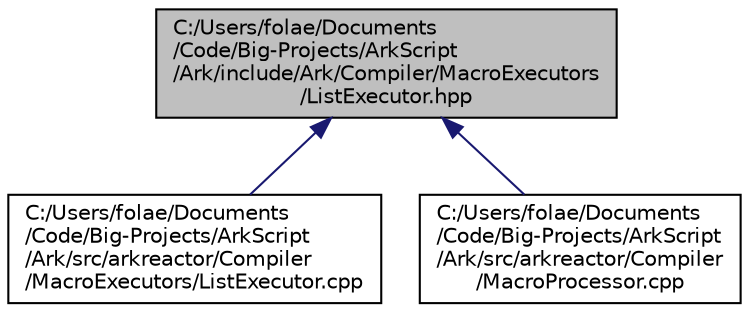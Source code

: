 digraph "C:/Users/folae/Documents/Code/Big-Projects/ArkScript/Ark/include/Ark/Compiler/MacroExecutors/ListExecutor.hpp"
{
 // INTERACTIVE_SVG=YES
 // LATEX_PDF_SIZE
  edge [fontname="Helvetica",fontsize="10",labelfontname="Helvetica",labelfontsize="10"];
  node [fontname="Helvetica",fontsize="10",shape=record];
  Node1 [label="C:/Users/folae/Documents\l/Code/Big-Projects/ArkScript\l/Ark/include/Ark/Compiler/MacroExecutors\l/ListExecutor.hpp",height=0.2,width=0.4,color="black", fillcolor="grey75", style="filled", fontcolor="black",tooltip="Executor for List Macros."];
  Node1 -> Node2 [dir="back",color="midnightblue",fontsize="10",style="solid",fontname="Helvetica"];
  Node2 [label="C:/Users/folae/Documents\l/Code/Big-Projects/ArkScript\l/Ark/src/arkreactor/Compiler\l/MacroExecutors/ListExecutor.cpp",height=0.2,width=0.4,color="black", fillcolor="white", style="filled",URL="$da/d67/ListExecutor_8cpp.html",tooltip=" "];
  Node1 -> Node3 [dir="back",color="midnightblue",fontsize="10",style="solid",fontname="Helvetica"];
  Node3 [label="C:/Users/folae/Documents\l/Code/Big-Projects/ArkScript\l/Ark/src/arkreactor/Compiler\l/MacroProcessor.cpp",height=0.2,width=0.4,color="black", fillcolor="white", style="filled",URL="$dc/db7/MacroProcessor_8cpp.html",tooltip=" "];
}
